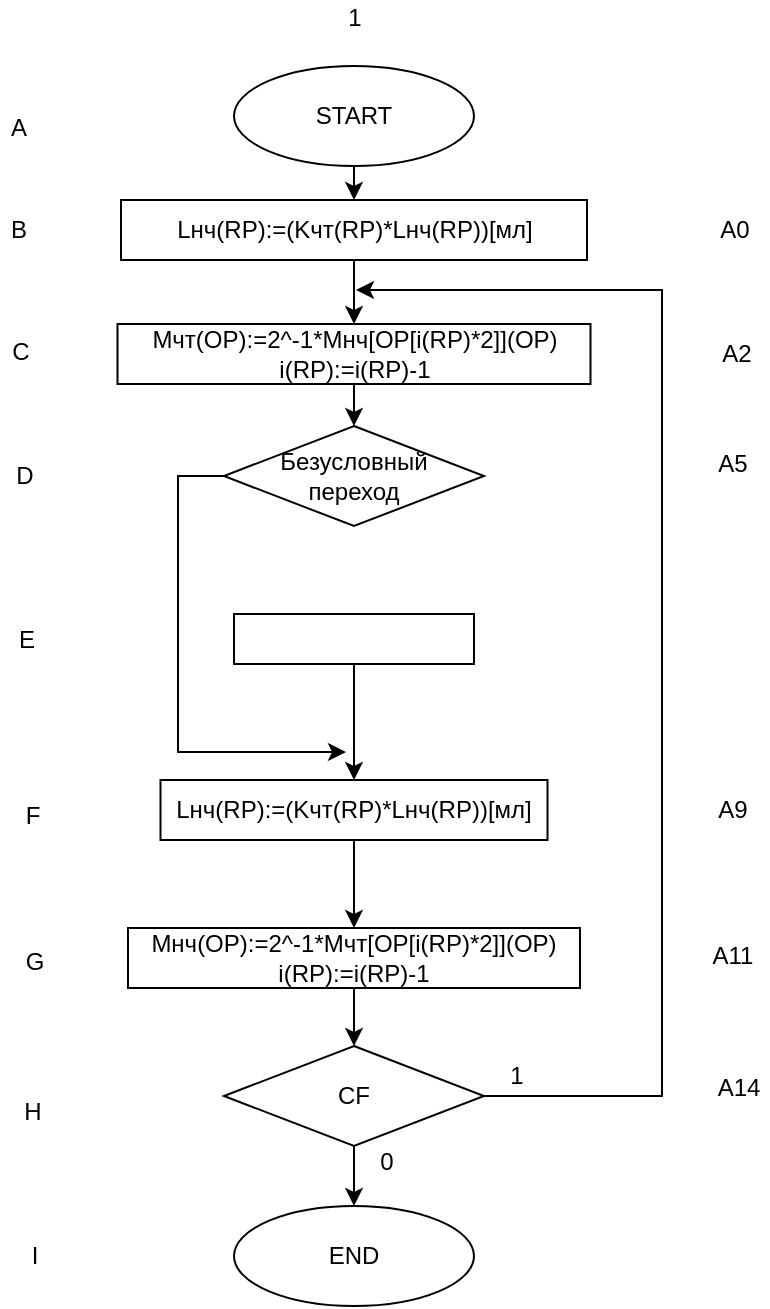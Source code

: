 <mxfile version="17.2.1" type="github">
  <diagram id="ZsQ9wgLhQumiN2ofr7Z0" name="Page-1">
    <mxGraphModel dx="1452" dy="951" grid="0" gridSize="10" guides="1" tooltips="1" connect="1" arrows="1" fold="1" page="0" pageScale="1" pageWidth="827" pageHeight="1169" math="0" shadow="0">
      <root>
        <mxCell id="0" />
        <mxCell id="1" parent="0" />
        <mxCell id="-YRlemm83X5S1V-Vt4lk-1" value="Lнч(RP):=(Kчт(RP)*Lнч(RP))[мл]" style="rounded=0;whiteSpace=wrap;html=1;" parent="1" vertex="1">
          <mxGeometry x="94.5" y="-13" width="233" height="30" as="geometry" />
        </mxCell>
        <mxCell id="-YRlemm83X5S1V-Vt4lk-2" value="Mчт(OP):=2^-1*Mнч[OP[i(RP)*2]](OP)&lt;br&gt;i(RP):=i(RP)-1" style="rounded=0;whiteSpace=wrap;html=1;" parent="1" vertex="1">
          <mxGeometry x="92.75" y="49" width="236.5" height="30" as="geometry" />
        </mxCell>
        <mxCell id="-YRlemm83X5S1V-Vt4lk-3" value="Lнч(RP):=(Kчт(RP)*Lнч(RP))[мл]" style="rounded=0;whiteSpace=wrap;html=1;" parent="1" vertex="1">
          <mxGeometry x="114.25" y="277" width="193.5" height="30" as="geometry" />
        </mxCell>
        <mxCell id="-YRlemm83X5S1V-Vt4lk-4" value="Mнч(OP):=2^-1*Mчт[OP[i(RP)*2]](OP)&lt;br&gt;i(RP):=i(RP)-1" style="rounded=0;whiteSpace=wrap;html=1;" parent="1" vertex="1">
          <mxGeometry x="98" y="351" width="226" height="30" as="geometry" />
        </mxCell>
        <mxCell id="-YRlemm83X5S1V-Vt4lk-5" value="CF" style="rhombus;whiteSpace=wrap;html=1;" parent="1" vertex="1">
          <mxGeometry x="146" y="410" width="130" height="50" as="geometry" />
        </mxCell>
        <mxCell id="-YRlemm83X5S1V-Vt4lk-6" value="Безусловный&lt;br&gt;переход" style="rhombus;whiteSpace=wrap;html=1;" parent="1" vertex="1">
          <mxGeometry x="146" y="100" width="130" height="50" as="geometry" />
        </mxCell>
        <mxCell id="-YRlemm83X5S1V-Vt4lk-7" value="" style="edgeStyle=elbowEdgeStyle;elbow=horizontal;endArrow=classic;html=1;rounded=0;exitX=1;exitY=0.5;exitDx=0;exitDy=0;" parent="1" source="-YRlemm83X5S1V-Vt4lk-5" edge="1">
          <mxGeometry width="50" height="50" relative="1" as="geometry">
            <mxPoint x="365" y="370" as="sourcePoint" />
            <mxPoint x="212" y="32" as="targetPoint" />
            <Array as="points">
              <mxPoint x="365" y="330" />
            </Array>
          </mxGeometry>
        </mxCell>
        <mxCell id="-YRlemm83X5S1V-Vt4lk-8" value="END" style="ellipse;whiteSpace=wrap;html=1;" parent="1" vertex="1">
          <mxGeometry x="151" y="490" width="120" height="50" as="geometry" />
        </mxCell>
        <mxCell id="-YRlemm83X5S1V-Vt4lk-9" value="START" style="ellipse;whiteSpace=wrap;html=1;" parent="1" vertex="1">
          <mxGeometry x="151" y="-80" width="120" height="50" as="geometry" />
        </mxCell>
        <mxCell id="-YRlemm83X5S1V-Vt4lk-10" value="" style="rounded=0;whiteSpace=wrap;html=1;" parent="1" vertex="1">
          <mxGeometry x="151" y="194" width="120" height="25" as="geometry" />
        </mxCell>
        <mxCell id="-YRlemm83X5S1V-Vt4lk-12" value="" style="endArrow=classic;html=1;rounded=0;exitX=0.5;exitY=1;exitDx=0;exitDy=0;entryX=0.5;entryY=0;entryDx=0;entryDy=0;" parent="1" source="-YRlemm83X5S1V-Vt4lk-3" target="-YRlemm83X5S1V-Vt4lk-4" edge="1">
          <mxGeometry width="50" height="50" relative="1" as="geometry">
            <mxPoint x="54" y="404" as="sourcePoint" />
            <mxPoint x="104" y="354" as="targetPoint" />
          </mxGeometry>
        </mxCell>
        <mxCell id="-YRlemm83X5S1V-Vt4lk-13" value="" style="endArrow=classic;html=1;rounded=0;exitX=0.5;exitY=1;exitDx=0;exitDy=0;entryX=0.5;entryY=0;entryDx=0;entryDy=0;" parent="1" source="-YRlemm83X5S1V-Vt4lk-4" target="-YRlemm83X5S1V-Vt4lk-5" edge="1">
          <mxGeometry width="50" height="50" relative="1" as="geometry">
            <mxPoint x="54" y="404" as="sourcePoint" />
            <mxPoint x="104" y="354" as="targetPoint" />
          </mxGeometry>
        </mxCell>
        <mxCell id="-YRlemm83X5S1V-Vt4lk-14" value="" style="endArrow=classic;html=1;rounded=0;exitX=0.5;exitY=1;exitDx=0;exitDy=0;entryX=0.5;entryY=0;entryDx=0;entryDy=0;" parent="1" source="-YRlemm83X5S1V-Vt4lk-9" target="-YRlemm83X5S1V-Vt4lk-1" edge="1">
          <mxGeometry width="50" height="50" relative="1" as="geometry">
            <mxPoint x="98" y="121" as="sourcePoint" />
            <mxPoint x="148" y="71" as="targetPoint" />
          </mxGeometry>
        </mxCell>
        <mxCell id="-YRlemm83X5S1V-Vt4lk-15" value="" style="endArrow=classic;html=1;rounded=0;exitX=0.5;exitY=1;exitDx=0;exitDy=0;entryX=0.5;entryY=0;entryDx=0;entryDy=0;" parent="1" source="-YRlemm83X5S1V-Vt4lk-1" target="-YRlemm83X5S1V-Vt4lk-2" edge="1">
          <mxGeometry width="50" height="50" relative="1" as="geometry">
            <mxPoint x="98" y="121" as="sourcePoint" />
            <mxPoint x="148" y="71" as="targetPoint" />
          </mxGeometry>
        </mxCell>
        <mxCell id="-YRlemm83X5S1V-Vt4lk-16" value="" style="endArrow=classic;html=1;rounded=0;entryX=0.5;entryY=0;entryDx=0;entryDy=0;exitX=0.5;exitY=1;exitDx=0;exitDy=0;" parent="1" source="-YRlemm83X5S1V-Vt4lk-2" target="-YRlemm83X5S1V-Vt4lk-6" edge="1">
          <mxGeometry width="50" height="50" relative="1" as="geometry">
            <mxPoint x="98" y="121" as="sourcePoint" />
            <mxPoint x="148" y="71" as="targetPoint" />
          </mxGeometry>
        </mxCell>
        <mxCell id="-YRlemm83X5S1V-Vt4lk-18" value="" style="edgeStyle=elbowEdgeStyle;elbow=horizontal;endArrow=classic;html=1;rounded=0;exitX=0;exitY=0.5;exitDx=0;exitDy=0;" parent="1" source="-YRlemm83X5S1V-Vt4lk-6" edge="1">
          <mxGeometry width="50" height="50" relative="1" as="geometry">
            <mxPoint x="90" y="130" as="sourcePoint" />
            <mxPoint x="207" y="263" as="targetPoint" />
            <Array as="points">
              <mxPoint x="123" y="197" />
              <mxPoint x="68" y="166" />
              <mxPoint x="82" y="99" />
            </Array>
          </mxGeometry>
        </mxCell>
        <mxCell id="-YRlemm83X5S1V-Vt4lk-19" value="" style="endArrow=classic;html=1;rounded=0;exitX=0.5;exitY=1;exitDx=0;exitDy=0;entryX=0.5;entryY=0;entryDx=0;entryDy=0;" parent="1" source="-YRlemm83X5S1V-Vt4lk-10" target="-YRlemm83X5S1V-Vt4lk-3" edge="1">
          <mxGeometry width="50" height="50" relative="1" as="geometry">
            <mxPoint x="54" y="310" as="sourcePoint" />
            <mxPoint x="104" y="260" as="targetPoint" />
          </mxGeometry>
        </mxCell>
        <mxCell id="-YRlemm83X5S1V-Vt4lk-20" value="" style="endArrow=classic;html=1;rounded=0;exitX=0.5;exitY=1;exitDx=0;exitDy=0;entryX=0.5;entryY=0;entryDx=0;entryDy=0;" parent="1" source="-YRlemm83X5S1V-Vt4lk-5" target="-YRlemm83X5S1V-Vt4lk-8" edge="1">
          <mxGeometry width="50" height="50" relative="1" as="geometry">
            <mxPoint x="-3" y="472" as="sourcePoint" />
            <mxPoint x="47" y="422" as="targetPoint" />
          </mxGeometry>
        </mxCell>
        <mxCell id="-YRlemm83X5S1V-Vt4lk-21" value="1" style="text;html=1;align=center;verticalAlign=middle;resizable=0;points=[];autosize=1;strokeColor=none;fillColor=none;" parent="1" vertex="1">
          <mxGeometry x="283" y="416" width="17" height="18" as="geometry" />
        </mxCell>
        <mxCell id="-YRlemm83X5S1V-Vt4lk-22" value="0" style="text;html=1;align=center;verticalAlign=middle;resizable=0;points=[];autosize=1;strokeColor=none;fillColor=none;" parent="1" vertex="1">
          <mxGeometry x="218" y="459" width="17" height="18" as="geometry" />
        </mxCell>
        <mxCell id="nqMPGrURCQxkviRPuzf--2" value="1" style="text;html=1;align=center;verticalAlign=middle;resizable=0;points=[];autosize=1;strokeColor=none;fillColor=none;" vertex="1" parent="1">
          <mxGeometry x="202.5" y="-113" width="17" height="18" as="geometry" />
        </mxCell>
        <mxCell id="nqMPGrURCQxkviRPuzf--3" value="A" style="text;html=1;align=center;verticalAlign=middle;resizable=0;points=[];autosize=1;strokeColor=none;fillColor=none;" vertex="1" parent="1">
          <mxGeometry x="34" y="-58" width="18" height="18" as="geometry" />
        </mxCell>
        <mxCell id="nqMPGrURCQxkviRPuzf--4" value="B" style="text;html=1;align=center;verticalAlign=middle;resizable=0;points=[];autosize=1;strokeColor=none;fillColor=none;" vertex="1" parent="1">
          <mxGeometry x="34" y="-7" width="18" height="18" as="geometry" />
        </mxCell>
        <mxCell id="nqMPGrURCQxkviRPuzf--5" value="C" style="text;html=1;align=center;verticalAlign=middle;resizable=0;points=[];autosize=1;strokeColor=none;fillColor=none;" vertex="1" parent="1">
          <mxGeometry x="34" y="54" width="19" height="18" as="geometry" />
        </mxCell>
        <mxCell id="nqMPGrURCQxkviRPuzf--6" value="D" style="text;html=1;align=center;verticalAlign=middle;resizable=0;points=[];autosize=1;strokeColor=none;fillColor=none;" vertex="1" parent="1">
          <mxGeometry x="36" y="116" width="19" height="18" as="geometry" />
        </mxCell>
        <mxCell id="nqMPGrURCQxkviRPuzf--7" value="E" style="text;html=1;align=center;verticalAlign=middle;resizable=0;points=[];autosize=1;strokeColor=none;fillColor=none;" vertex="1" parent="1">
          <mxGeometry x="38" y="197.5" width="18" height="18" as="geometry" />
        </mxCell>
        <mxCell id="nqMPGrURCQxkviRPuzf--8" value="F" style="text;html=1;align=center;verticalAlign=middle;resizable=0;points=[];autosize=1;strokeColor=none;fillColor=none;" vertex="1" parent="1">
          <mxGeometry x="41" y="286" width="17" height="18" as="geometry" />
        </mxCell>
        <mxCell id="nqMPGrURCQxkviRPuzf--9" value="G" style="text;html=1;align=center;verticalAlign=middle;resizable=0;points=[];autosize=1;strokeColor=none;fillColor=none;" vertex="1" parent="1">
          <mxGeometry x="41" y="359" width="19" height="18" as="geometry" />
        </mxCell>
        <mxCell id="nqMPGrURCQxkviRPuzf--10" value="H" style="text;html=1;align=center;verticalAlign=middle;resizable=0;points=[];autosize=1;strokeColor=none;fillColor=none;" vertex="1" parent="1">
          <mxGeometry x="40" y="434" width="19" height="18" as="geometry" />
        </mxCell>
        <mxCell id="nqMPGrURCQxkviRPuzf--11" value="A0" style="text;html=1;align=center;verticalAlign=middle;resizable=0;points=[];autosize=1;strokeColor=none;fillColor=none;" vertex="1" parent="1">
          <mxGeometry x="388" y="-7" width="25" height="18" as="geometry" />
        </mxCell>
        <mxCell id="nqMPGrURCQxkviRPuzf--12" value="A2" style="text;html=1;align=center;verticalAlign=middle;resizable=0;points=[];autosize=1;strokeColor=none;fillColor=none;" vertex="1" parent="1">
          <mxGeometry x="389" y="55" width="25" height="18" as="geometry" />
        </mxCell>
        <mxCell id="nqMPGrURCQxkviRPuzf--13" value="A5" style="text;html=1;align=center;verticalAlign=middle;resizable=0;points=[];autosize=1;strokeColor=none;fillColor=none;" vertex="1" parent="1">
          <mxGeometry x="387" y="110" width="25" height="18" as="geometry" />
        </mxCell>
        <mxCell id="nqMPGrURCQxkviRPuzf--14" value="A9" style="text;html=1;align=center;verticalAlign=middle;resizable=0;points=[];autosize=1;strokeColor=none;fillColor=none;" vertex="1" parent="1">
          <mxGeometry x="387" y="283" width="25" height="18" as="geometry" />
        </mxCell>
        <mxCell id="nqMPGrURCQxkviRPuzf--15" value="A11" style="text;html=1;align=center;verticalAlign=middle;resizable=0;points=[];autosize=1;strokeColor=none;fillColor=none;" vertex="1" parent="1">
          <mxGeometry x="385" y="356" width="30" height="18" as="geometry" />
        </mxCell>
        <mxCell id="nqMPGrURCQxkviRPuzf--16" value="A14" style="text;html=1;align=center;verticalAlign=middle;resizable=0;points=[];autosize=1;strokeColor=none;fillColor=none;" vertex="1" parent="1">
          <mxGeometry x="387" y="422" width="31" height="18" as="geometry" />
        </mxCell>
        <mxCell id="nqMPGrURCQxkviRPuzf--17" value="I" style="text;html=1;align=center;verticalAlign=middle;resizable=0;points=[];autosize=1;strokeColor=none;fillColor=none;" vertex="1" parent="1">
          <mxGeometry x="44" y="506" width="13" height="18" as="geometry" />
        </mxCell>
      </root>
    </mxGraphModel>
  </diagram>
</mxfile>

